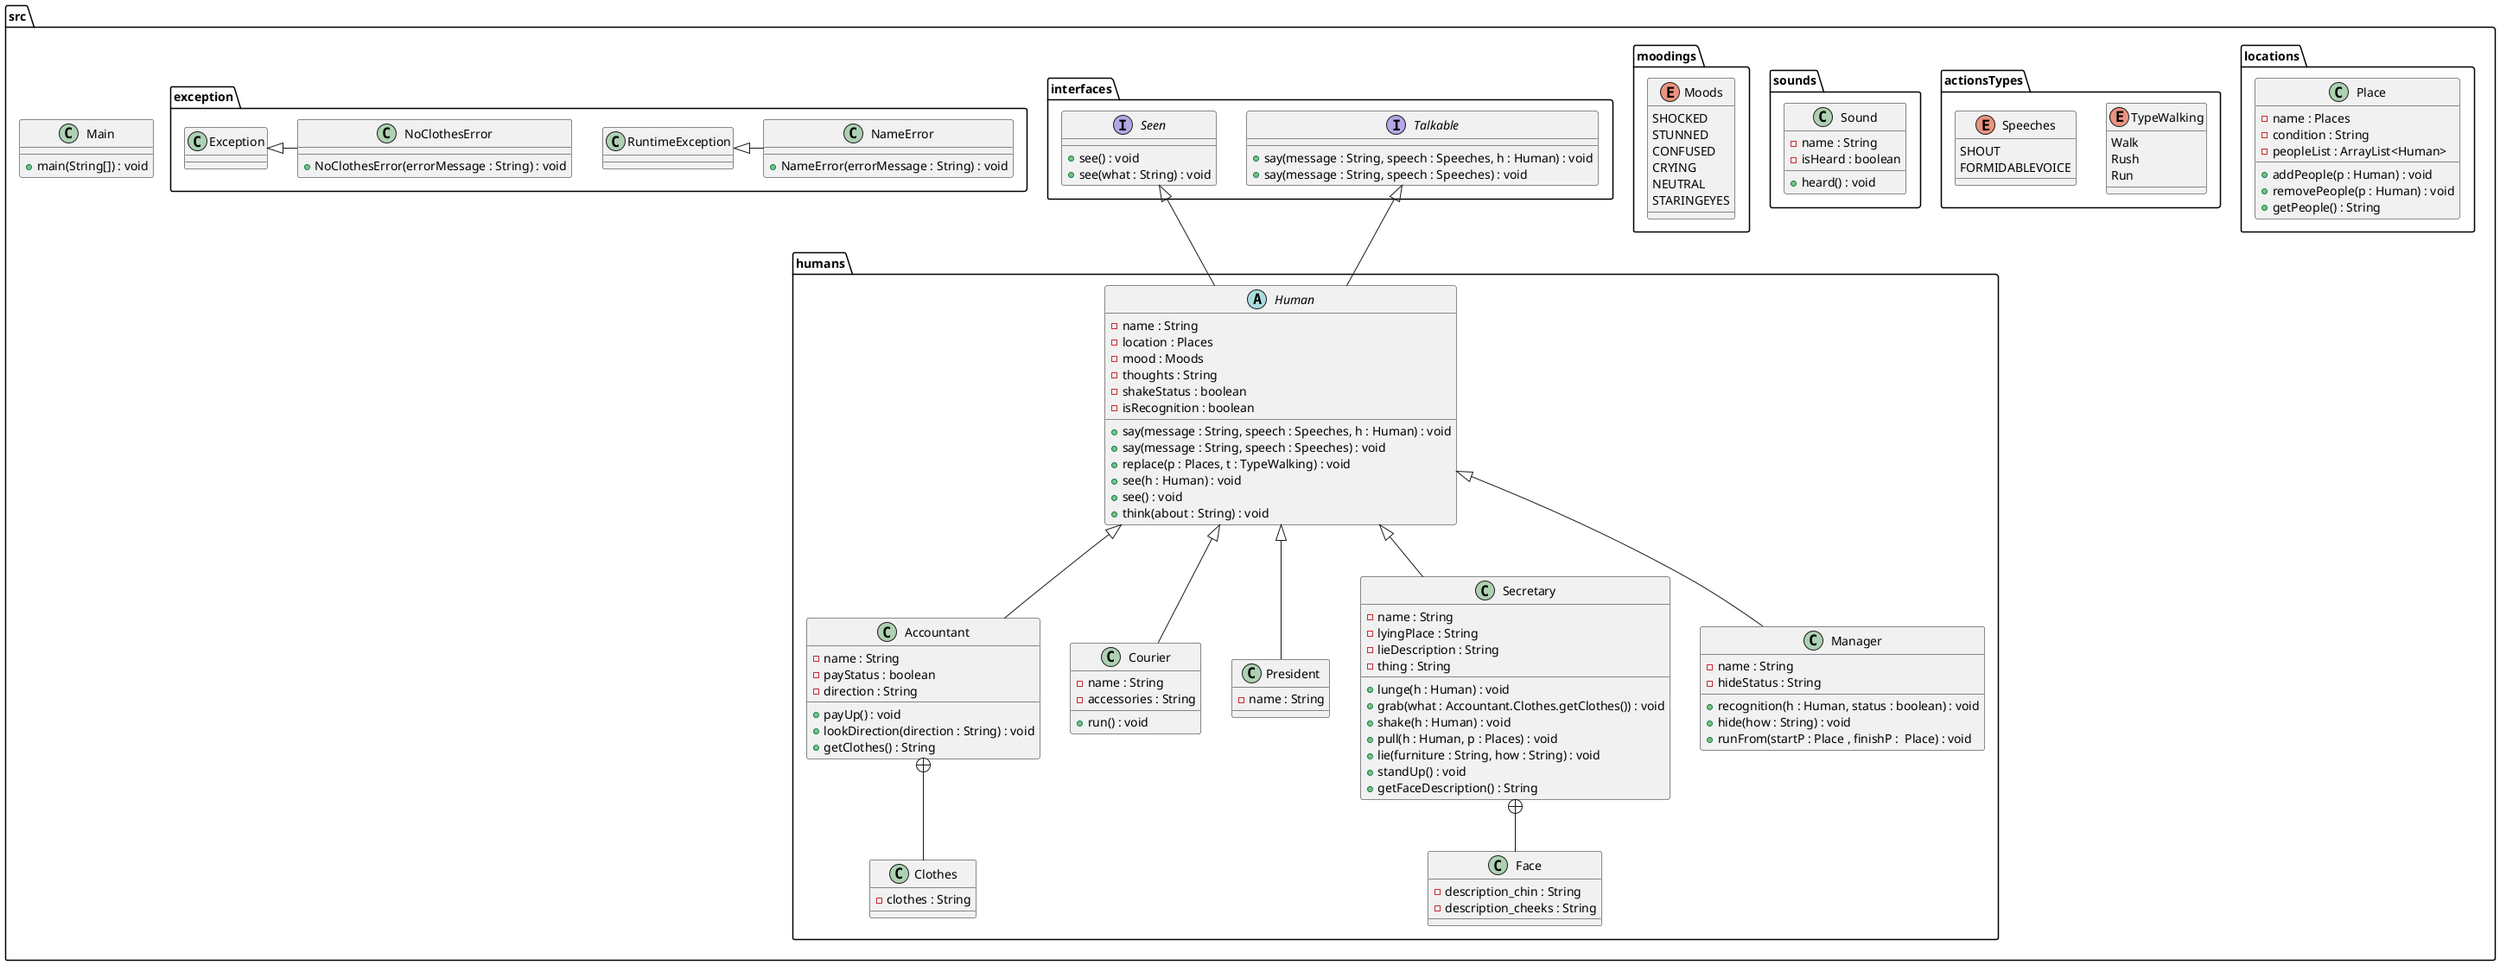 @startuml

package src.humans{

abstract class Human
{
	-name : String
	-location : Places
	-mood : Moods
	-thoughts : String
	-shakeStatus : boolean
	-isRecognition : boolean
    +say(message : String, speech : Speeches, h : Human) : void
    +say(message : String, speech : Speeches) : void
    +replace(p : Places, t : TypeWalking) : void
	+see(h : Human) : void
	+see() : void
	+think(about : String) : void
}

class Accountant
{
    -name : String
    -payStatus : boolean
    -direction : String
    +payUp() : void
    +lookDirection(direction : String) : void
    +getClothes() : String
}

class Clothes
{
    -clothes : String
}

class Courier
{
    -name : String
    -accessories : String
    +run() : void
}

class President
{
    -name : String
}

class Secretary
{
    -name : String
    -lyingPlace : String
    -lieDescription : String
    -thing : String
    +lunge(h : Human) : void
    +grab(what : Accountant.Clothes.getClothes()) : void
    +shake(h : Human) : void
    +pull(h : Human, p : Places) : void
    +lie(furniture : String, how : String) : void
    +standUp() : void
    +getFaceDescription() : String
}

class Face {
    -description_chin : String
    -description_cheeks : String
}
class Manager
{
    -name : String
    -hideStatus : String
    +recognition(h : Human, status : boolean) : void
    +hide(how : String) : void
    +runFrom(startP : Place , finishP :  Place) : void
}

}
package src.locations{
class Place
{
    -name : Places
    -condition : String
    -peopleList : ArrayList<Human>
    +addPeople(p : Human) : void
    +removePeople(p : Human) : void
    +getPeople() : String
}
}
package src.actionsTypes{
enum TypeWalking
{
Walk
Rush
Run
}

enum Speeches
{
SHOUT
FORMIDABLEVOICE
}

}
package src.sounds{

class Sound {
-name : String
-isHeard : boolean
+heard() : void
}
}

package src.moodings{
enum Moods
{
SHOCKED
STUNNED
CONFUSED
CRYING
NEUTRAL
STARINGEYES
}


}
package src.interfaces{
interface Talkable
{
+say(message : String, speech : Speeches, h : Human) : void
+say(message : String, speech : Speeches) : void
}

interface Seen
{
+see() : void
+see(what : String) : void
}


}
package src {
class Main
{
+main(String[]) : void
}
}

package src.exception {

class RuntimeException {}
class Exception {}
class NameError {
    +NameError(errorMessage : String) : void
}
class NoClothesError {
    +NoClothesError(errorMessage : String) : void
}
}
RuntimeException <|- NameError
Exception <|- NoClothesError

'Talkable <|-- Human



Human <|-- Courier
Human <|-- Accountant
Human <|-- President
Human <|-- Secretary
Human <|-- Manager

Secretary +-- Face
Accountant +-- Clothes

Seen <|-- Human
Talkable <|-- Human





@enduml